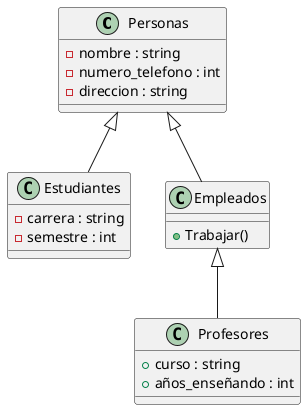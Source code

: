 @startuml Personas
class Personas{
    - nombre : string 
    - numero_telefono : int 
    - direccion : string 

}
class Estudiantes{
    - carrera : string 
    - semestre : int 

}
class Profesores{
    + curso : string 
    + años_enseñando : int
}
class Empleados{
    + Trabajar()

}
Personas <|-- Empleados
Personas <|-- Estudiantes
Empleados <|-- Profesores

@enduml
